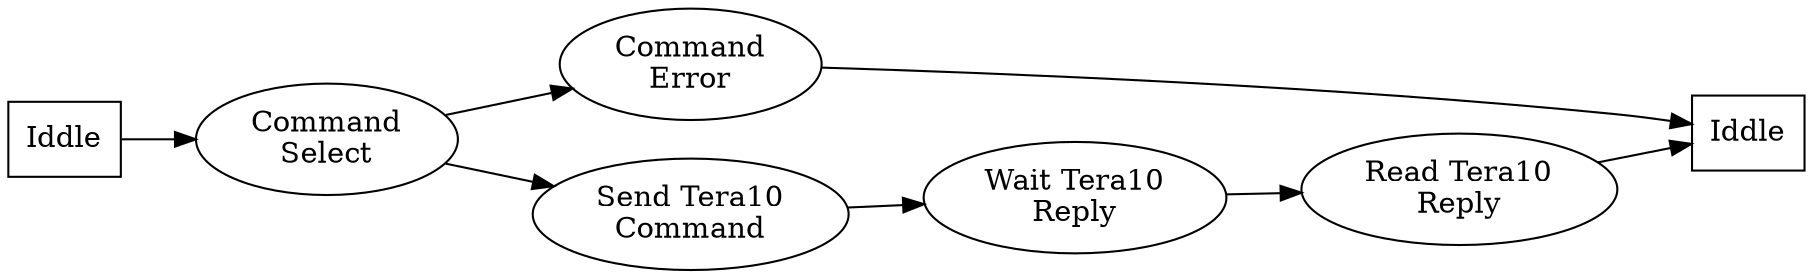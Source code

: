 digraph G {
    rankdir=LR;
    //newrank=true;
    //nodesep=0.666;
    
    Iddle [shape=box, label= "Iddle"];
    Iddle2 [shape=box, label= "Iddle"];
    //ReadFifo1 [label= "Read FIFO"];
    //ReadFifo2 [label= "Read FIFO 2"];
    CmdSel [label= "Command\nSelect"];
    CmdErr [label= "Command\nError"];
    Send [label= "Send Tera10\nCommand"];
    Wait [label= "Wait Tera10\nReply"];
    Read [label= "Read Tera10\nReply"];
    
    Iddle -> CmdSel;
    CmdSel -> CmdErr -> Iddle2;
    CmdSel -> Send -> Wait -> Read -> Iddle2;
    
    {rank=same; CmdErr; Send}
    
}